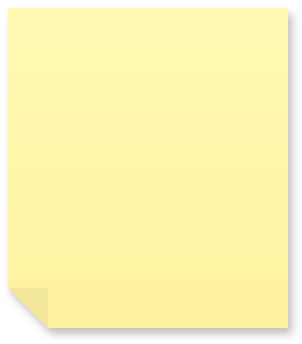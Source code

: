 <mxfile version="21.3.7" type="github">
  <diagram name="第 1 页" id="__e1b09d7FILDbNPnCbo">
    <mxGraphModel dx="1026" dy="610" grid="1" gridSize="10" guides="1" tooltips="1" connect="1" arrows="1" fold="1" page="1" pageScale="1" pageWidth="827" pageHeight="1169" math="0" shadow="0">
      <root>
        <mxCell id="0" />
        <mxCell id="1" parent="0" />
        <mxCell id="rFMkTPGMc9Vnm7zLjX_P-1" value="" style="shape=note;whiteSpace=wrap;html=1;backgroundOutline=1;fontColor=#000000;darkOpacity=0.05;fillColor=#FFF9B2;strokeColor=none;fillStyle=solid;direction=west;gradientDirection=north;gradientColor=#FFF2A1;shadow=1;size=20;pointerEvents=1;" vertex="1" parent="1">
          <mxGeometry x="340" y="220" width="140" height="160" as="geometry" />
        </mxCell>
      </root>
    </mxGraphModel>
  </diagram>
</mxfile>
